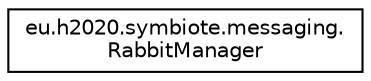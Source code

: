 digraph "Graphical Class Hierarchy"
{
  edge [fontname="Helvetica",fontsize="10",labelfontname="Helvetica",labelfontsize="10"];
  node [fontname="Helvetica",fontsize="10",shape=record];
  rankdir="LR";
  Node1 [label="eu.h2020.symbiote.messaging.\lRabbitManager",height=0.2,width=0.4,color="black", fillcolor="white", style="filled",URL="$classeu_1_1h2020_1_1symbiote_1_1messaging_1_1RabbitManager.html"];
}
